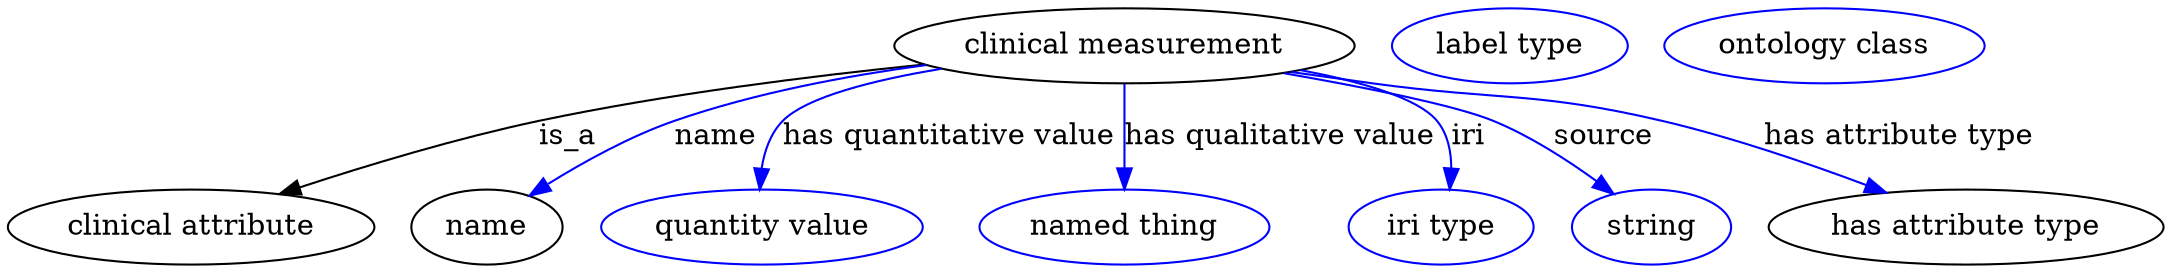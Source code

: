 digraph {
	graph [bb="0,0,831.74,123"];
	node [label="\N"];
	"clinical measurement"	[height=0.5,
		label="clinical measurement",
		pos="433.24,105",
		width=2.4192];
	"clinical attribute"	[height=0.5,
		pos="68.244,18",
		width=1.8957];
	"clinical measurement" -> "clinical attribute"	[label=is_a,
		lp="223.24,61.5",
		pos="e,104.1,33.443 358.92,95.568 315.72,89.841 260.47,81.091 212.24,69 178.6,60.567 141.67,47.665 113.63,37.08"];
	name	[height=0.5,
		pos="185.24,18",
		width=0.84854];
	"clinical measurement" -> name	[color=blue,
		label=name,
		lp="281.74,61.5",
		pos="e,203.25,32.665 361.78,94.621 331.6,89.242 296.51,81.081 266.24,69 246.87,61.266 226.91,49.003 211.65,38.557",
		style=solid];
	"has quantitative value"	[color=blue,
		height=0.5,
		label="quantity value",
		pos="295.24,18",
		width=1.6971];
	"clinical measurement" -> "has quantitative value"	[color=blue,
		label="has quantitative value",
		lp="369.74,61.5",
		pos="e,296.32,36.435 358.95,95.47 341.12,90.264 323.45,82.015 310.24,69 304.16,63.005 300.53,54.65 298.36,46.485",
		style=solid];
	"has qualitative value"	[color=blue,
		height=0.5,
		label="named thing",
		pos="433.24,18",
		width=1.5346];
	"clinical measurement" -> "has qualitative value"	[color=blue,
		label="has qualitative value",
		lp="489.24,61.5",
		pos="e,433.24,36.175 433.24,86.799 433.24,75.163 433.24,59.548 433.24,46.237",
		style=solid];
	iri	[color=blue,
		height=0.5,
		label="iri type",
		pos="555.24,18",
		width=1.011];
	"clinical measurement" -> iri	[color=blue,
		label=iri,
		lp="560.74,61.5",
		pos="e,556.4,36.212 504.6,94.567 520.24,89.339 535.36,81.306 546.24,69 551.75,62.776 554.42,54.36 555.6,46.21",
		style=solid];
	source	[color=blue,
		height=0.5,
		label=string,
		pos="640.24,18",
		width=0.84854];
	"clinical measurement" -> source	[color=blue,
		label=source,
		lp="614.24,61.5",
		pos="e,624.08,33.461 497.84,92.923 521.6,87.489 548.3,79.739 571.24,69 587.4,61.438 603.65,49.906 616.31,39.822",
		style=solid];
	"has attribute type"	[height=0.5,
		pos="760.24,18",
		width=1.9859];
	"clinical measurement" -> "has attribute type"	[color=blue,
		label="has attribute type",
		lp="725.24,61.5",
		pos="e,728.28,34.111 497.15,92.75 508.19,90.822 519.55,88.846 530.24,87 577.33,78.875 590.26,82.01 636.24,69 664.51,61.002 695.14,48.691 \
718.88,38.287",
		style=solid];
	attribute_name	[color=blue,
		height=0.5,
		label="label type",
		pos="584.24,105",
		width=1.2638];
	"clinical measurement_has attribute type"	[color=blue,
		height=0.5,
		label="ontology class",
		pos="709.24,105",
		width=1.7151];
}

